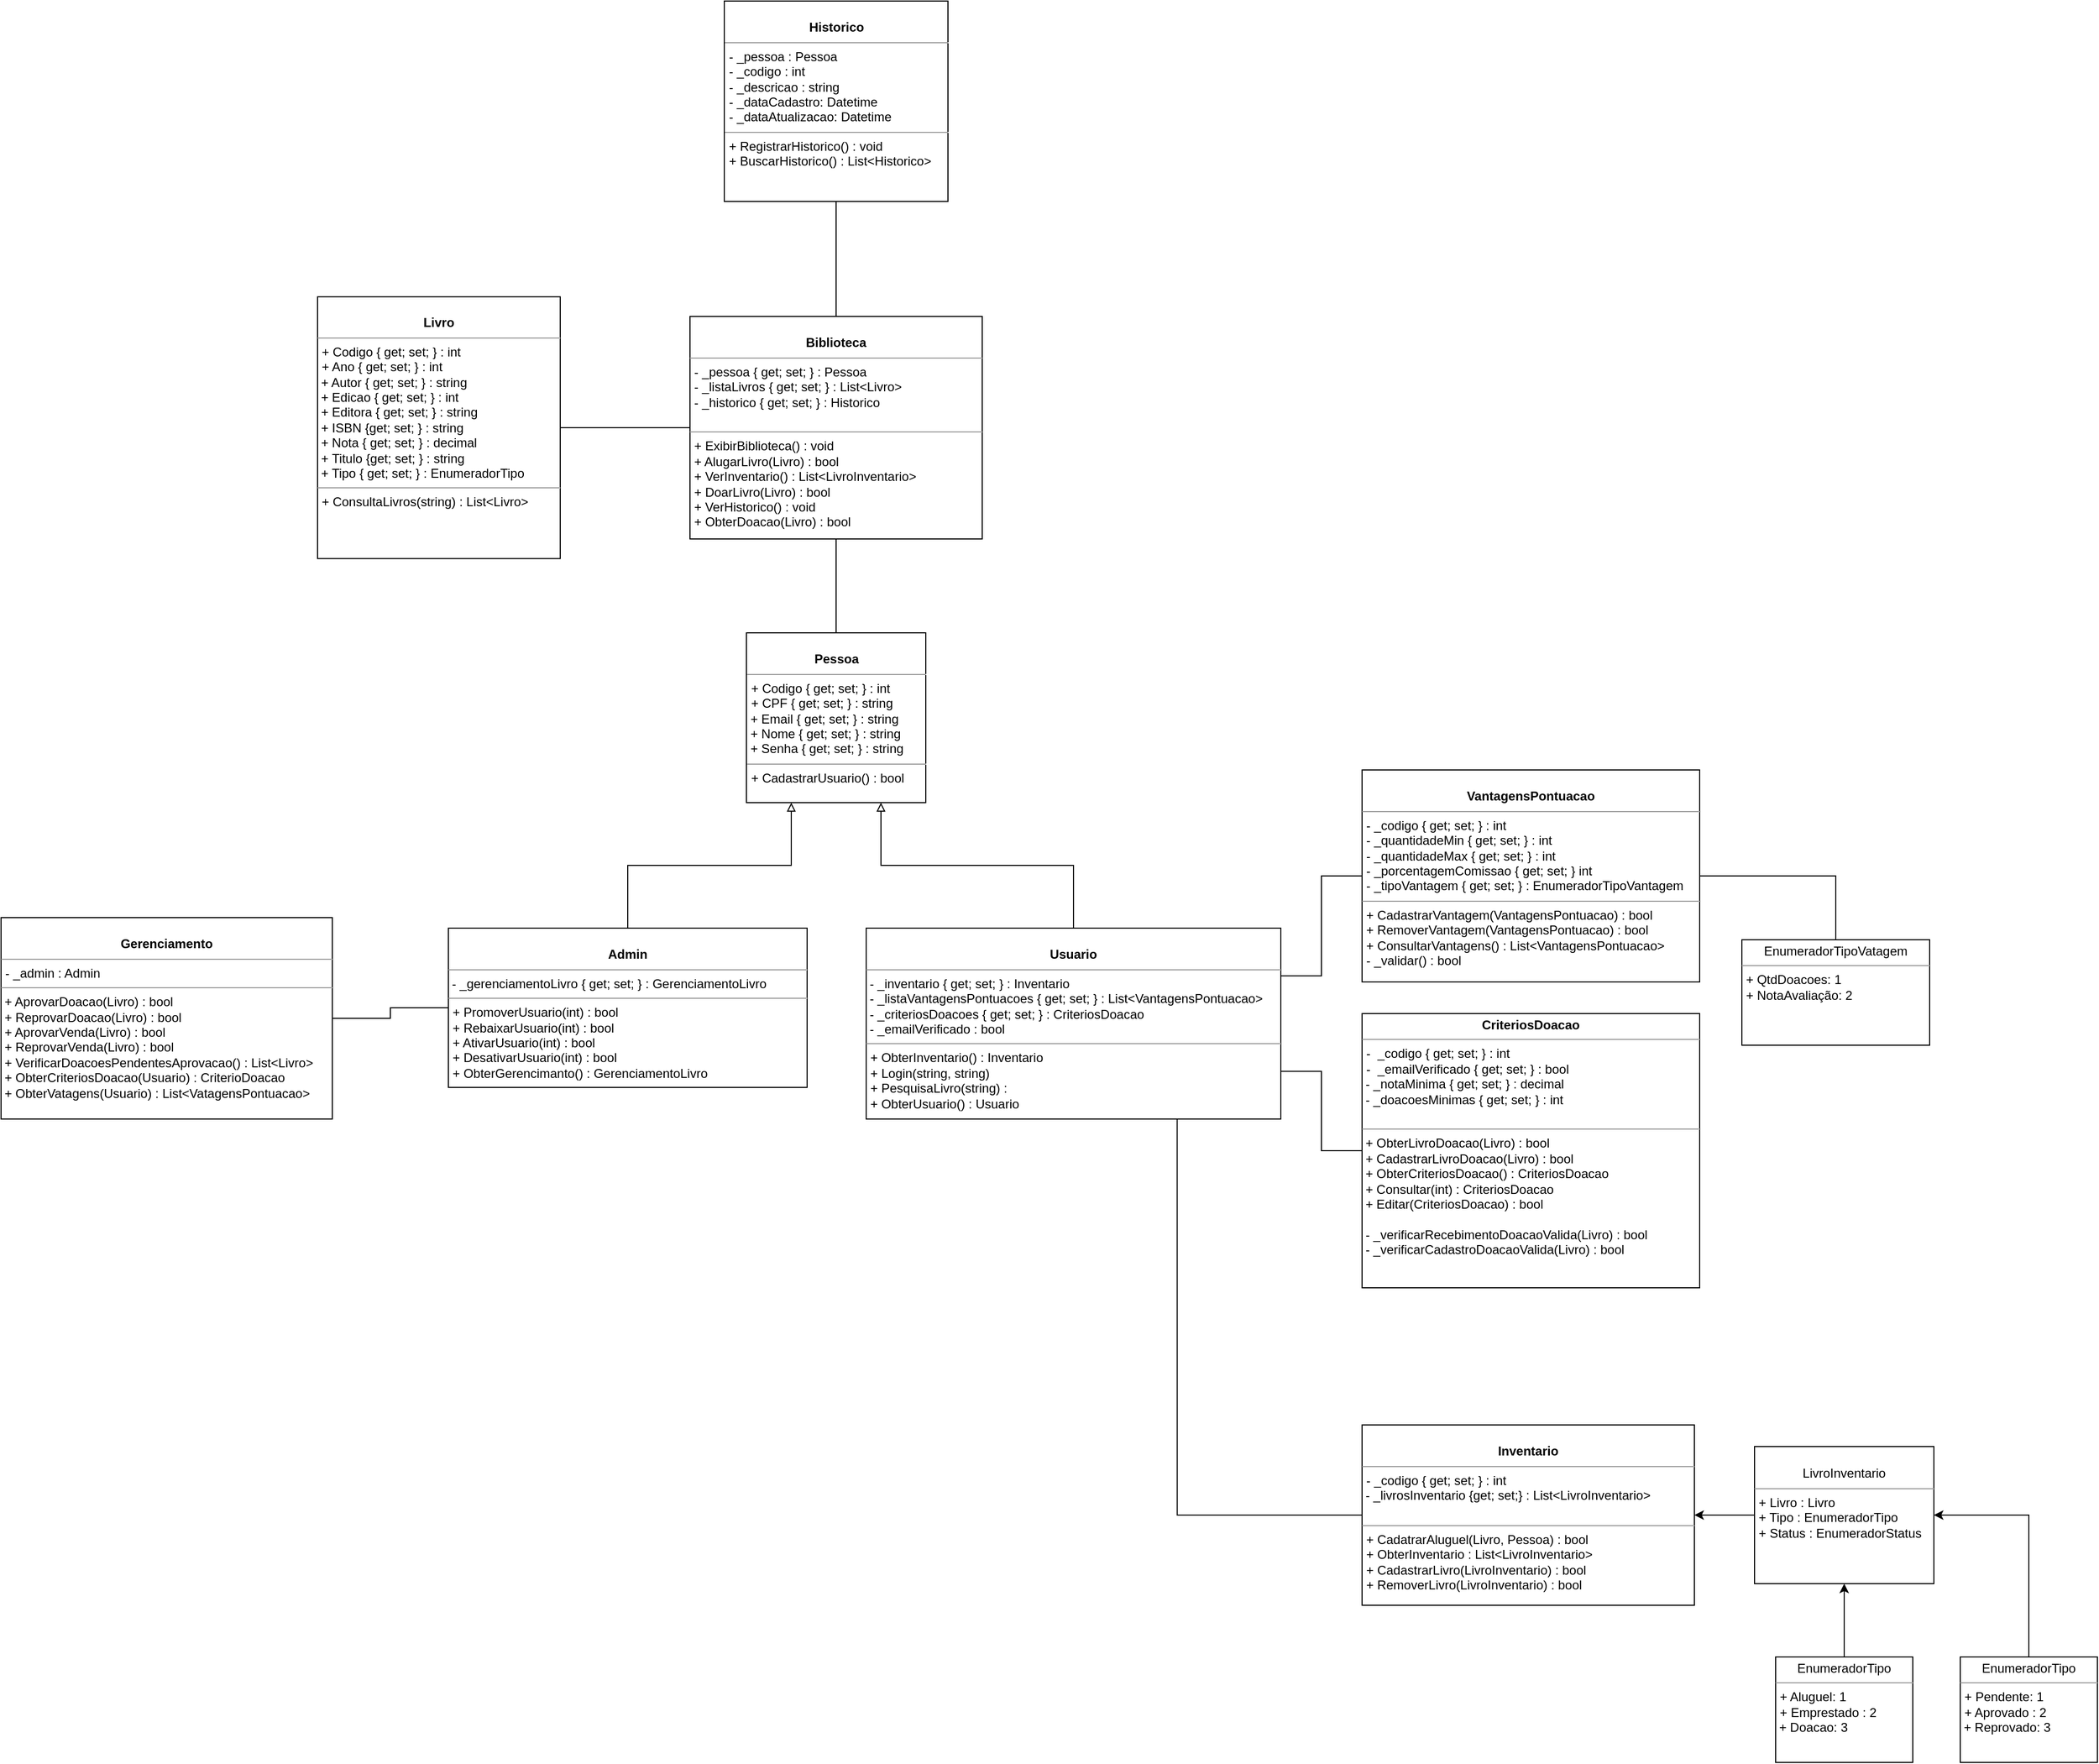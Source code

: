 <mxfile version="20.8.3" type="github">
  <diagram id="C5RBs43oDa-KdzZeNtuy" name="Page-1">
    <mxGraphModel dx="-199" dy="453" grid="1" gridSize="10" guides="1" tooltips="1" connect="1" arrows="1" fold="1" page="1" pageScale="1" pageWidth="827" pageHeight="1169" math="0" shadow="0">
      <root>
        <mxCell id="WIyWlLk6GJQsqaUBKTNV-0" />
        <mxCell id="WIyWlLk6GJQsqaUBKTNV-1" parent="WIyWlLk6GJQsqaUBKTNV-0" />
        <mxCell id="RFLqyy4pMrzeT3K8V6dZ-0" value="&lt;p style=&quot;margin:0px;margin-top:4px;text-align:center;&quot;&gt;&lt;br&gt;&lt;b&gt;Biblioteca&lt;/b&gt;&lt;/p&gt;&lt;hr size=&quot;1&quot;&gt;&lt;p style=&quot;margin: 0px 0px 0px 4px;&quot;&gt;- _pessoa { get; set; } : Pessoa&lt;/p&gt;&lt;p style=&quot;margin: 0px 0px 0px 4px;&quot;&gt;- _listaLivros { get; set; } : List&amp;lt;Livro&amp;gt;&lt;/p&gt;&lt;p style=&quot;margin: 0px 0px 0px 4px;&quot;&gt;- _historico { get; set; } : Historico&lt;/p&gt;&lt;br&gt;&lt;hr size=&quot;1&quot;&gt;&lt;p style=&quot;margin:0px;margin-left:4px;&quot;&gt;+ ExibirBiblioteca() : void&lt;/p&gt;&lt;p style=&quot;margin:0px;margin-left:4px;&quot;&gt;+ AlugarLivro(Livro) : bool&lt;/p&gt;&lt;p style=&quot;margin:0px;margin-left:4px;&quot;&gt;+ VerInventario() : List&amp;lt;LivroInventario&amp;gt;&lt;/p&gt;&lt;p style=&quot;margin:0px;margin-left:4px;&quot;&gt;+ DoarLivro(Livro) : bool&lt;/p&gt;&lt;p style=&quot;margin:0px;margin-left:4px;&quot;&gt;+ VerHistorico() : void&lt;/p&gt;&lt;p style=&quot;margin:0px;margin-left:4px;&quot;&gt;+ ObterDoacao(Livro) : bool&lt;br&gt;&lt;/p&gt;" style="verticalAlign=top;align=left;overflow=fill;fontSize=12;fontFamily=Helvetica;html=1;rounded=0;shadow=0;comic=0;labelBackgroundColor=none;strokeWidth=1" parent="WIyWlLk6GJQsqaUBKTNV-1" vertex="1">
          <mxGeometry x="1543" y="349" width="277" height="211" as="geometry" />
        </mxCell>
        <mxCell id="RFLqyy4pMrzeT3K8V6dZ-13" style="edgeStyle=orthogonalEdgeStyle;rounded=0;orthogonalLoop=1;jettySize=auto;html=1;exitX=0.5;exitY=0;exitDx=0;exitDy=0;endArrow=none;endFill=0;" parent="WIyWlLk6GJQsqaUBKTNV-1" source="RFLqyy4pMrzeT3K8V6dZ-1" target="RFLqyy4pMrzeT3K8V6dZ-0" edge="1">
          <mxGeometry relative="1" as="geometry" />
        </mxCell>
        <mxCell id="RFLqyy4pMrzeT3K8V6dZ-1" value="&lt;p style=&quot;margin:0px;margin-top:4px;text-align:center;&quot;&gt;&lt;br&gt;&lt;b&gt;Pessoa&lt;/b&gt;&lt;/p&gt;&lt;hr size=&quot;1&quot;&gt;&lt;p style=&quot;margin: 0px 0px 0px 4px;&quot;&gt;+ Codigo { get; set; } : int&lt;/p&gt;&lt;p style=&quot;margin: 0px 0px 0px 4px;&quot;&gt;+ CPF { get; set; } : string&lt;/p&gt;&amp;nbsp;+ Email { get; set; } : string&amp;nbsp;&lt;br&gt;&amp;nbsp;+ Nome { get; set; } : string&lt;br&gt;&amp;nbsp;+ Senha { get; set; } : string&lt;br&gt;&lt;hr size=&quot;1&quot;&gt;&lt;p style=&quot;margin:0px;margin-left:4px;&quot;&gt;+ CadastrarUsuario() : bool&lt;br&gt;&lt;/p&gt;&lt;p style=&quot;margin:0px;margin-left:4px;&quot;&gt;&lt;br&gt;&lt;/p&gt;&lt;div&gt;&lt;br&gt;&lt;/div&gt;&lt;div&gt;&lt;br&gt;&lt;/div&gt;" style="verticalAlign=top;align=left;overflow=fill;fontSize=12;fontFamily=Helvetica;html=1;rounded=0;shadow=0;comic=0;labelBackgroundColor=none;strokeWidth=1" parent="WIyWlLk6GJQsqaUBKTNV-1" vertex="1">
          <mxGeometry x="1596.5" y="649" width="170" height="161" as="geometry" />
        </mxCell>
        <mxCell id="RFLqyy4pMrzeT3K8V6dZ-2" style="edgeStyle=orthogonalEdgeStyle;rounded=0;orthogonalLoop=1;jettySize=auto;html=1;exitX=0.5;exitY=0;exitDx=0;exitDy=0;entryX=0.25;entryY=1;entryDx=0;entryDy=0;endArrow=block;endFill=0;" parent="WIyWlLk6GJQsqaUBKTNV-1" source="RFLqyy4pMrzeT3K8V6dZ-3" target="RFLqyy4pMrzeT3K8V6dZ-1" edge="1">
          <mxGeometry relative="1" as="geometry">
            <mxPoint x="1627" y="889" as="targetPoint" />
          </mxGeometry>
        </mxCell>
        <mxCell id="RFLqyy4pMrzeT3K8V6dZ-3" value="&lt;p style=&quot;margin:0px;margin-top:4px;text-align:center;&quot;&gt;&lt;br&gt;&lt;b&gt;Admin&lt;/b&gt;&lt;/p&gt;&lt;hr size=&quot;1&quot;&gt;&lt;p style=&quot;margin: 0px 0px 0px 4px;&quot;&gt;&lt;/p&gt;&amp;nbsp;- _gerenciamentoLivro { get; set; } : GerenciamentoLivro&lt;br&gt;&lt;hr size=&quot;1&quot;&gt;&lt;p style=&quot;margin:0px;margin-left:4px;&quot;&gt;+ PromoverUsuario(int) : bool&lt;/p&gt;&lt;p style=&quot;margin:0px;margin-left:4px;&quot;&gt;+ RebaixarUsuario(int) : bool&lt;br&gt;&lt;/p&gt;&lt;p style=&quot;margin:0px;margin-left:4px;&quot;&gt;+ AtivarUsuario(int) : bool&lt;br&gt;&lt;/p&gt;&lt;p style=&quot;margin:0px;margin-left:4px;&quot;&gt;+ DesativarUsuario(int) : bool&lt;br&gt;&lt;/p&gt;&lt;p style=&quot;margin:0px;margin-left:4px;&quot;&gt;+ ObterGerencimanto() : GerenciamentoLivro&lt;/p&gt;&lt;p style=&quot;margin:0px;margin-left:4px;&quot;&gt;&lt;br&gt;&lt;/p&gt;" style="verticalAlign=top;align=left;overflow=fill;fontSize=12;fontFamily=Helvetica;html=1;rounded=0;shadow=0;comic=0;labelBackgroundColor=none;strokeWidth=1" parent="WIyWlLk6GJQsqaUBKTNV-1" vertex="1">
          <mxGeometry x="1314" y="929" width="340" height="151" as="geometry" />
        </mxCell>
        <mxCell id="RFLqyy4pMrzeT3K8V6dZ-4" style="edgeStyle=orthogonalEdgeStyle;rounded=0;orthogonalLoop=1;jettySize=auto;html=1;exitX=0.5;exitY=0;exitDx=0;exitDy=0;entryX=0.75;entryY=1;entryDx=0;entryDy=0;endArrow=block;endFill=0;" parent="WIyWlLk6GJQsqaUBKTNV-1" source="RFLqyy4pMrzeT3K8V6dZ-5" target="RFLqyy4pMrzeT3K8V6dZ-1" edge="1">
          <mxGeometry relative="1" as="geometry">
            <mxPoint x="1647" y="909" as="targetPoint" />
          </mxGeometry>
        </mxCell>
        <mxCell id="RFLqyy4pMrzeT3K8V6dZ-5" value="&lt;p style=&quot;margin:0px;margin-top:4px;text-align:center;&quot;&gt;&lt;br&gt;&lt;b&gt;Usuario&lt;/b&gt;&lt;/p&gt;&lt;hr size=&quot;1&quot;&gt;&lt;p style=&quot;margin: 0px 0px 0px 4px;&quot;&gt;&lt;/p&gt;&amp;nbsp;-&amp;nbsp;_inventario { get; set; } : Inventario&amp;nbsp;&lt;br&gt;&amp;nbsp;- _listaVantagensPontuacoes { get; set; } : List&amp;lt;VantagensPontuacao&amp;gt;&lt;br&gt;&lt;div&gt;&amp;nbsp;- _criteriosDoacoes { get; set; } : CriteriosDoacao&lt;/div&gt;&lt;div&gt;&amp;nbsp;- _emailVerificado : bool&lt;br&gt;&lt;/div&gt;&lt;hr size=&quot;1&quot;&gt;&lt;p style=&quot;margin:0px;margin-left:4px;&quot;&gt;+ ObterInventario() : Inventario&lt;/p&gt;&lt;p style=&quot;margin:0px;margin-left:4px;&quot;&gt;+ Login(string, string)&lt;/p&gt;&lt;p style=&quot;margin:0px;margin-left:4px;&quot;&gt;+ PesquisaLivro(string) : &lt;br&gt;&lt;/p&gt;&lt;p style=&quot;margin:0px;margin-left:4px;&quot;&gt;+ ObterUsuario() : Usuario&lt;br&gt;&lt;/p&gt;&lt;p style=&quot;margin:0px;margin-left:4px;&quot;&gt;&lt;br&gt;&lt;/p&gt;&lt;p style=&quot;margin:0px;margin-left:4px;&quot;&gt;&lt;br&gt;&lt;/p&gt;" style="verticalAlign=top;align=left;overflow=fill;fontSize=12;fontFamily=Helvetica;html=1;rounded=0;shadow=0;comic=0;labelBackgroundColor=none;strokeWidth=1" parent="WIyWlLk6GJQsqaUBKTNV-1" vertex="1">
          <mxGeometry x="1710" y="929" width="393" height="181" as="geometry" />
        </mxCell>
        <mxCell id="RFLqyy4pMrzeT3K8V6dZ-14" style="edgeStyle=orthogonalEdgeStyle;rounded=0;orthogonalLoop=1;jettySize=auto;html=1;exitX=0.5;exitY=1;exitDx=0;exitDy=0;endArrow=none;endFill=0;" parent="WIyWlLk6GJQsqaUBKTNV-1" source="RFLqyy4pMrzeT3K8V6dZ-6" target="RFLqyy4pMrzeT3K8V6dZ-0" edge="1">
          <mxGeometry relative="1" as="geometry" />
        </mxCell>
        <mxCell id="RFLqyy4pMrzeT3K8V6dZ-6" value="&lt;p style=&quot;margin:0px;margin-top:4px;text-align:center;&quot;&gt;&lt;br&gt;&lt;b&gt;Historico&lt;/b&gt;&lt;/p&gt;&lt;hr size=&quot;1&quot;&gt;&lt;p style=&quot;margin: 0px 0px 0px 4px;&quot;&gt;-&amp;nbsp;_pessoa : Pessoa&lt;/p&gt;&lt;p style=&quot;margin: 0px 0px 0px 4px;&quot;&gt;- _codigo : int&lt;/p&gt;&lt;p style=&quot;margin: 0px 0px 0px 4px;&quot;&gt;- _descricao : string&lt;/p&gt;&lt;p style=&quot;margin: 0px 0px 0px 4px;&quot;&gt;- _dataCadastro: Datetime&lt;/p&gt;&lt;p style=&quot;margin: 0px 0px 0px 4px;&quot;&gt;- _dataAtualizacao: Datetime&lt;/p&gt;&lt;p style=&quot;margin: 0px 0px 0px 4px;&quot;&gt;&lt;/p&gt;&lt;hr size=&quot;1&quot;&gt;&lt;p style=&quot;margin:0px;margin-left:4px;&quot;&gt;+ RegistrarHistorico() : void&lt;/p&gt;&lt;p style=&quot;margin:0px;margin-left:4px;&quot;&gt;+ BuscarHistorico() : List&amp;lt;Historico&amp;gt;&lt;br&gt;&lt;/p&gt;&lt;p style=&quot;margin:0px;margin-left:4px;&quot;&gt;&lt;br&gt;&lt;/p&gt;" style="verticalAlign=top;align=left;overflow=fill;fontSize=12;fontFamily=Helvetica;html=1;rounded=0;shadow=0;comic=0;labelBackgroundColor=none;strokeWidth=1" parent="WIyWlLk6GJQsqaUBKTNV-1" vertex="1">
          <mxGeometry x="1575.5" y="50" width="212" height="190" as="geometry" />
        </mxCell>
        <mxCell id="RFLqyy4pMrzeT3K8V6dZ-19" style="edgeStyle=orthogonalEdgeStyle;rounded=0;orthogonalLoop=1;jettySize=auto;html=1;exitX=0;exitY=0.5;exitDx=0;exitDy=0;entryX=1;entryY=0.25;entryDx=0;entryDy=0;endArrow=none;endFill=0;" parent="WIyWlLk6GJQsqaUBKTNV-1" source="RFLqyy4pMrzeT3K8V6dZ-8" target="RFLqyy4pMrzeT3K8V6dZ-5" edge="1">
          <mxGeometry relative="1" as="geometry" />
        </mxCell>
        <mxCell id="shzfrs4hRoEJ1wq8fZkQ-9" style="edgeStyle=orthogonalEdgeStyle;rounded=0;orthogonalLoop=1;jettySize=auto;html=1;exitX=1;exitY=0.5;exitDx=0;exitDy=0;endArrow=none;endFill=0;entryX=0.5;entryY=0;entryDx=0;entryDy=0;" edge="1" parent="WIyWlLk6GJQsqaUBKTNV-1" source="RFLqyy4pMrzeT3K8V6dZ-8" target="shzfrs4hRoEJ1wq8fZkQ-7">
          <mxGeometry relative="1" as="geometry">
            <mxPoint x="2700" y="870" as="targetPoint" />
          </mxGeometry>
        </mxCell>
        <mxCell id="RFLqyy4pMrzeT3K8V6dZ-8" value="&lt;p style=&quot;margin:0px;margin-top:4px;text-align:center;&quot;&gt;&lt;br&gt;&lt;b&gt;VantagensPontuacao&lt;/b&gt;&lt;/p&gt;&lt;hr size=&quot;1&quot;&gt;&lt;p style=&quot;margin: 0px 0px 0px 4px;&quot;&gt;- _codigo { get; set; } : int&lt;/p&gt;&lt;p style=&quot;margin: 0px 0px 0px 4px;&quot;&gt;- _quantidadeMin { get; set; } : int&lt;/p&gt;&lt;p style=&quot;margin: 0px 0px 0px 4px;&quot;&gt;- _quantidadeMax { get; set; } : int&lt;/p&gt;&lt;p style=&quot;margin: 0px 0px 0px 4px;&quot;&gt;- _porcentagemComissao { get; set; } int&lt;/p&gt;&lt;p style=&quot;margin: 0px 0px 0px 4px;&quot;&gt;- _tipoVantagem { get; set; } : EnumeradorTipoVantagem&lt;br&gt;&lt;/p&gt;&lt;hr size=&quot;1&quot;&gt;&lt;p style=&quot;margin:0px;margin-left:4px;&quot;&gt;+ CadastrarVantagem(VantagensPontuacao) : bool&lt;br&gt;&lt;/p&gt;&lt;p style=&quot;margin:0px;margin-left:4px;&quot;&gt;+ RemoverVantagem(VantagensPontuacao) : bool&lt;/p&gt;&lt;p style=&quot;margin:0px;margin-left:4px;&quot;&gt;+ ConsultarVantagens() : List&amp;lt;VantagensPontuacao&amp;gt;&lt;br&gt;- _validar() : bool&lt;br&gt;&lt;/p&gt;" style="verticalAlign=top;align=left;overflow=fill;fontSize=12;fontFamily=Helvetica;html=1;rounded=0;shadow=0;comic=0;labelBackgroundColor=none;strokeWidth=1" parent="WIyWlLk6GJQsqaUBKTNV-1" vertex="1">
          <mxGeometry x="2180" y="779" width="320" height="201" as="geometry" />
        </mxCell>
        <mxCell id="RFLqyy4pMrzeT3K8V6dZ-20" style="edgeStyle=orthogonalEdgeStyle;rounded=0;orthogonalLoop=1;jettySize=auto;html=1;entryX=1;entryY=0.75;entryDx=0;entryDy=0;endArrow=none;endFill=0;exitX=0;exitY=0.5;exitDx=0;exitDy=0;" parent="WIyWlLk6GJQsqaUBKTNV-1" source="shzfrs4hRoEJ1wq8fZkQ-6" target="RFLqyy4pMrzeT3K8V6dZ-5" edge="1">
          <mxGeometry relative="1" as="geometry">
            <mxPoint x="2170" y="1100" as="sourcePoint" />
          </mxGeometry>
        </mxCell>
        <mxCell id="RFLqyy4pMrzeT3K8V6dZ-21" style="edgeStyle=orthogonalEdgeStyle;rounded=0;orthogonalLoop=1;jettySize=auto;html=1;exitX=1;exitY=0.5;exitDx=0;exitDy=0;endArrow=none;endFill=0;" parent="WIyWlLk6GJQsqaUBKTNV-1" source="RFLqyy4pMrzeT3K8V6dZ-10" target="RFLqyy4pMrzeT3K8V6dZ-3" edge="1">
          <mxGeometry relative="1" as="geometry" />
        </mxCell>
        <mxCell id="RFLqyy4pMrzeT3K8V6dZ-10" value="&lt;p style=&quot;margin:0px;margin-top:4px;text-align:center;&quot;&gt;&lt;br&gt;&lt;b&gt;Gerenciamento&lt;/b&gt;&lt;/p&gt;&lt;hr size=&quot;1&quot;&gt;&lt;p style=&quot;margin: 0px 0px 0px 4px;&quot;&gt;&lt;span style=&quot;background-color: initial;&quot;&gt;- _admin : Admin&lt;/span&gt;&lt;/p&gt;&lt;hr size=&quot;1&quot;&gt;&lt;p style=&quot;margin:0px;margin-left:4px;&quot;&gt;&lt;/p&gt;&amp;nbsp;&lt;span style=&quot;background-color: initial;&quot;&gt;+ AprovarDoacao(Livro) : bool&lt;br&gt;&lt;/span&gt;&amp;nbsp;+ ReprovarDoacao(Livro) : bool&lt;br&gt;&amp;nbsp;+ AprovarVenda(Livro) : bool&lt;br&gt;&lt;div&gt;&amp;nbsp;+ ReprovarVenda(Livro) : bool&lt;/div&gt;&lt;div&gt;&amp;nbsp;+ VerificarDoacoesPendentesAprovacao() : List&amp;lt;Livro&amp;gt;&lt;/div&gt;&lt;div&gt;&amp;nbsp;+ ObterCriteriosDoacao(Usuario) : CriterioDoacao&lt;/div&gt;&lt;div&gt;&amp;nbsp;+ ObterVatagens(Usuario) : List&amp;lt;VatagensPontuacao&amp;gt;&lt;/div&gt;" style="verticalAlign=top;align=left;overflow=fill;fontSize=12;fontFamily=Helvetica;html=1;rounded=0;shadow=0;comic=0;labelBackgroundColor=none;strokeWidth=1" parent="WIyWlLk6GJQsqaUBKTNV-1" vertex="1">
          <mxGeometry x="890" y="919" width="314" height="191" as="geometry" />
        </mxCell>
        <mxCell id="RFLqyy4pMrzeT3K8V6dZ-18" style="edgeStyle=orthogonalEdgeStyle;rounded=0;orthogonalLoop=1;jettySize=auto;html=1;exitX=1;exitY=0.5;exitDx=0;exitDy=0;entryX=0;entryY=0.5;entryDx=0;entryDy=0;endArrow=none;endFill=0;" parent="WIyWlLk6GJQsqaUBKTNV-1" source="RFLqyy4pMrzeT3K8V6dZ-17" target="RFLqyy4pMrzeT3K8V6dZ-0" edge="1">
          <mxGeometry relative="1" as="geometry" />
        </mxCell>
        <mxCell id="RFLqyy4pMrzeT3K8V6dZ-17" value="&lt;p style=&quot;margin:0px;margin-top:4px;text-align:center;&quot;&gt;&lt;br&gt;&lt;b&gt;Livro&lt;/b&gt;&lt;/p&gt;&lt;hr size=&quot;1&quot;&gt;&lt;p style=&quot;margin: 0px 0px 0px 4px;&quot;&gt;+ Codigo { get; set; } : int&lt;/p&gt;&lt;p style=&quot;margin: 0px 0px 0px 4px;&quot;&gt;+ Ano { get; set; } : int&lt;/p&gt;&amp;nbsp;+ Autor { get; set; } : string&amp;nbsp;&lt;br&gt;&amp;nbsp;+ Edicao { get; set; } : int&lt;br&gt;&amp;nbsp;+ Editora { get; set; } : string&lt;br&gt;&amp;nbsp;+&amp;nbsp;ISBN {get; set; } : string&lt;br&gt;&amp;nbsp;+ Nota { get; set; } : decimal&lt;br&gt;&lt;div&gt;&amp;nbsp;+&amp;nbsp;Titulo {get; set; } : string&lt;/div&gt;&lt;div&gt;&amp;nbsp;+ Tipo { get; set; } : EnumeradorTipo&lt;br&gt;&lt;/div&gt;&lt;hr size=&quot;1&quot;&gt;&lt;p style=&quot;margin:0px;margin-left:4px;&quot;&gt;+ ConsultaLivros(string) : List&amp;lt;Livro&amp;gt;&lt;/p&gt;&lt;p style=&quot;margin:0px;margin-left:4px;&quot;&gt;&lt;br&gt;&lt;/p&gt;" style="verticalAlign=top;align=left;overflow=fill;fontSize=12;fontFamily=Helvetica;html=1;rounded=0;shadow=0;comic=0;labelBackgroundColor=none;strokeWidth=1" parent="WIyWlLk6GJQsqaUBKTNV-1" vertex="1">
          <mxGeometry x="1190" y="330.38" width="230" height="248.25" as="geometry" />
        </mxCell>
        <mxCell id="RFLqyy4pMrzeT3K8V6dZ-23" style="edgeStyle=orthogonalEdgeStyle;rounded=0;orthogonalLoop=1;jettySize=auto;html=1;exitX=0;exitY=0.5;exitDx=0;exitDy=0;entryX=0.75;entryY=1;entryDx=0;entryDy=0;endArrow=none;endFill=0;" parent="WIyWlLk6GJQsqaUBKTNV-1" source="RFLqyy4pMrzeT3K8V6dZ-22" target="RFLqyy4pMrzeT3K8V6dZ-5" edge="1">
          <mxGeometry relative="1" as="geometry" />
        </mxCell>
        <mxCell id="RFLqyy4pMrzeT3K8V6dZ-22" value="&lt;p style=&quot;margin:0px;margin-top:4px;text-align:center;&quot;&gt;&lt;br&gt;&lt;b&gt;Inventario&lt;/b&gt;&lt;/p&gt;&lt;hr size=&quot;1&quot;&gt;&lt;p style=&quot;margin: 0px 0px 0px 4px;&quot;&gt;&lt;span style=&quot;background-color: initial;&quot;&gt;- _codigo { get; set; } : int&lt;/span&gt;&lt;br&gt;&lt;/p&gt;&lt;div&gt;&amp;nbsp;- _livrosInventario {get; set;} : List&amp;lt;LivroInventario&amp;gt;&lt;br&gt;&lt;/div&gt;&lt;div&gt;&lt;br&gt;&lt;/div&gt;&lt;hr size=&quot;1&quot;&gt;&lt;p style=&quot;margin:0px;margin-left:4px;&quot;&gt;+ CadatrarAluguel(Livro, Pessoa) : bool&lt;br&gt;&lt;/p&gt;&lt;p style=&quot;margin:0px;margin-left:4px;&quot;&gt;+ ObterInventario : List&amp;lt;LivroInventario&amp;gt;&lt;/p&gt;&lt;p style=&quot;margin:0px;margin-left:4px;&quot;&gt;+ CadastrarLivro(LivroInventario) : bool&lt;/p&gt;&lt;p style=&quot;margin:0px;margin-left:4px;&quot;&gt;+ RemoverLivro(LivroInventario) : bool&lt;/p&gt;&lt;p style=&quot;margin:0px;margin-left:4px;&quot;&gt;&lt;/p&gt;&lt;p style=&quot;margin:0px;margin-left:4px;&quot;&gt;&lt;br&gt;&lt;/p&gt;" style="verticalAlign=top;align=left;overflow=fill;fontSize=12;fontFamily=Helvetica;html=1;rounded=0;shadow=0;comic=0;labelBackgroundColor=none;strokeWidth=1" parent="WIyWlLk6GJQsqaUBKTNV-1" vertex="1">
          <mxGeometry x="2180" y="1400" width="315" height="171" as="geometry" />
        </mxCell>
        <mxCell id="-Sg6WvOEFxhqEQ3z-Amf-4" style="edgeStyle=orthogonalEdgeStyle;rounded=0;orthogonalLoop=1;jettySize=auto;html=1;exitX=0;exitY=0.5;exitDx=0;exitDy=0;" parent="WIyWlLk6GJQsqaUBKTNV-1" source="-Sg6WvOEFxhqEQ3z-Amf-0" target="RFLqyy4pMrzeT3K8V6dZ-22" edge="1">
          <mxGeometry relative="1" as="geometry" />
        </mxCell>
        <mxCell id="-Sg6WvOEFxhqEQ3z-Amf-0" value="&lt;p style=&quot;margin:0px;margin-top:4px;text-align:center;&quot;&gt;&lt;br&gt;LivroInventario&lt;/p&gt;&lt;hr size=&quot;1&quot;&gt;&lt;p style=&quot;margin: 0px 0px 0px 4px;&quot;&gt;+ Livro : Livro&lt;/p&gt;&lt;p style=&quot;margin: 0px 0px 0px 4px;&quot;&gt;+ Tipo : EnumeradorTipo&lt;/p&gt;&lt;p style=&quot;margin: 0px 0px 0px 4px;&quot;&gt;+ Status : EnumeradorStatus&lt;br&gt;&lt;/p&gt;&lt;p style=&quot;margin:0px;margin-left:4px;&quot;&gt;&lt;br&gt;&lt;/p&gt;&lt;p style=&quot;margin:0px;margin-left:4px;&quot;&gt;&lt;br&gt;&lt;/p&gt;" style="verticalAlign=top;align=left;overflow=fill;fontSize=12;fontFamily=Helvetica;html=1;rounded=0;shadow=0;comic=0;labelBackgroundColor=none;strokeWidth=1" parent="WIyWlLk6GJQsqaUBKTNV-1" vertex="1">
          <mxGeometry x="2552" y="1420.5" width="170" height="130" as="geometry" />
        </mxCell>
        <mxCell id="-Sg6WvOEFxhqEQ3z-Amf-3" style="edgeStyle=orthogonalEdgeStyle;rounded=0;orthogonalLoop=1;jettySize=auto;html=1;exitX=0.5;exitY=0;exitDx=0;exitDy=0;entryX=0.5;entryY=1;entryDx=0;entryDy=0;" parent="WIyWlLk6GJQsqaUBKTNV-1" source="-Sg6WvOEFxhqEQ3z-Amf-2" target="-Sg6WvOEFxhqEQ3z-Amf-0" edge="1">
          <mxGeometry relative="1" as="geometry" />
        </mxCell>
        <mxCell id="-Sg6WvOEFxhqEQ3z-Amf-2" value="&lt;p style=&quot;margin:0px;margin-top:4px;text-align:center;&quot;&gt;EnumeradorTipo&lt;/p&gt;&lt;hr size=&quot;1&quot;&gt;&lt;p style=&quot;margin: 0px 0px 0px 4px;&quot;&gt;+ Aluguel: 1&lt;/p&gt;&lt;p style=&quot;margin: 0px 0px 0px 4px;&quot;&gt;+ Emprestado : 2&lt;/p&gt;&amp;nbsp;+ Doacao: 3&lt;br&gt;&lt;p style=&quot;margin:0px;margin-left:4px;&quot;&gt;&lt;br&gt;&lt;/p&gt;&lt;p style=&quot;margin:0px;margin-left:4px;&quot;&gt;&lt;br&gt;&lt;/p&gt;" style="verticalAlign=top;align=left;overflow=fill;fontSize=12;fontFamily=Helvetica;html=1;rounded=0;shadow=0;comic=0;labelBackgroundColor=none;strokeWidth=1" parent="WIyWlLk6GJQsqaUBKTNV-1" vertex="1">
          <mxGeometry x="2572" y="1620" width="130" height="100" as="geometry" />
        </mxCell>
        <mxCell id="shzfrs4hRoEJ1wq8fZkQ-1" style="edgeStyle=orthogonalEdgeStyle;rounded=0;orthogonalLoop=1;jettySize=auto;html=1;exitX=0.5;exitY=0;exitDx=0;exitDy=0;entryX=1;entryY=0.5;entryDx=0;entryDy=0;" edge="1" parent="WIyWlLk6GJQsqaUBKTNV-1" source="shzfrs4hRoEJ1wq8fZkQ-0" target="-Sg6WvOEFxhqEQ3z-Amf-0">
          <mxGeometry relative="1" as="geometry" />
        </mxCell>
        <mxCell id="shzfrs4hRoEJ1wq8fZkQ-0" value="&lt;p style=&quot;margin:0px;margin-top:4px;text-align:center;&quot;&gt;EnumeradorTipo&lt;/p&gt;&lt;hr size=&quot;1&quot;&gt;&lt;p style=&quot;margin: 0px 0px 0px 4px;&quot;&gt;+ Pendente: 1&lt;/p&gt;&lt;p style=&quot;margin: 0px 0px 0px 4px;&quot;&gt;+ Aprovado : 2&lt;/p&gt;&amp;nbsp;+ Reprovado: 3&lt;br&gt;&lt;p style=&quot;margin:0px;margin-left:4px;&quot;&gt;&lt;br&gt;&lt;/p&gt;&lt;p style=&quot;margin:0px;margin-left:4px;&quot;&gt;&lt;br&gt;&lt;/p&gt;" style="verticalAlign=top;align=left;overflow=fill;fontSize=12;fontFamily=Helvetica;html=1;rounded=0;shadow=0;comic=0;labelBackgroundColor=none;strokeWidth=1" vertex="1" parent="WIyWlLk6GJQsqaUBKTNV-1">
          <mxGeometry x="2747" y="1620" width="130" height="100" as="geometry" />
        </mxCell>
        <mxCell id="shzfrs4hRoEJ1wq8fZkQ-6" value="&lt;p style=&quot;margin:0px;margin-top:4px;text-align:center;&quot;&gt;&lt;b&gt;CriteriosDoacao&lt;/b&gt;&lt;/p&gt;&lt;hr size=&quot;1&quot;&gt;&lt;p style=&quot;margin: 0px 0px 0px 4px;&quot;&gt;-&amp;nbsp; _codigo { get; set; } : int&lt;/p&gt;&lt;p style=&quot;margin: 0px 0px 0px 4px;&quot;&gt;-&amp;nbsp; _emailVerificado { get; set; } : bool&lt;/p&gt;&amp;nbsp;- _notaMinima { get; set; } : decimal&lt;br&gt;&lt;div&gt;&amp;nbsp;- _doacoesMinimas { get; set; } : int&lt;/div&gt;&lt;div&gt;&lt;br&gt;&lt;/div&gt;&lt;hr size=&quot;1&quot;&gt;&lt;div&gt;&amp;nbsp;+ ObterLivroDoacao(Livro) : bool&lt;/div&gt;&lt;div&gt;&amp;nbsp;+ CadastrarLivroDoacao(Livro) : bool&lt;br&gt;&amp;nbsp;+ ObterCriteriosDoacao() : CriteriosDoacao&lt;/div&gt;&lt;div&gt;&amp;nbsp;+ Consultar(int) : CriteriosDoacao&lt;/div&gt;&lt;div&gt;&lt;div&gt;&amp;nbsp;+ Editar(CriteriosDoacao) : bool&lt;/div&gt;&lt;div&gt;&lt;br&gt;&lt;div&gt;&amp;nbsp;- _verificarRecebimentoDoacaoValida(Livro) : bool&lt;br&gt;&amp;nbsp;- _verificarCadastroDoacaoValida(Livro) : bool&lt;/div&gt;&lt;/div&gt;&lt;/div&gt;&lt;p style=&quot;margin:0px;margin-left:4px;&quot;&gt;&lt;/p&gt;" style="verticalAlign=top;align=left;overflow=fill;fontSize=12;fontFamily=Helvetica;html=1;rounded=0;shadow=0;comic=0;labelBackgroundColor=none;strokeWidth=1" vertex="1" parent="WIyWlLk6GJQsqaUBKTNV-1">
          <mxGeometry x="2180" y="1010" width="320" height="260" as="geometry" />
        </mxCell>
        <mxCell id="shzfrs4hRoEJ1wq8fZkQ-7" value="&lt;p style=&quot;margin:0px;margin-top:4px;text-align:center;&quot;&gt;EnumeradorTipoVatagem&lt;/p&gt;&lt;hr size=&quot;1&quot;&gt;&lt;p style=&quot;margin: 0px 0px 0px 4px;&quot;&gt;+ QtdDoacoes: 1&lt;/p&gt;&lt;p style=&quot;margin: 0px 0px 0px 4px;&quot;&gt;+ NotaAvaliação: 2&lt;/p&gt;&lt;p style=&quot;margin:0px;margin-left:4px;&quot;&gt;&lt;br&gt;&lt;/p&gt;&lt;p style=&quot;margin:0px;margin-left:4px;&quot;&gt;&lt;br&gt;&lt;/p&gt;" style="verticalAlign=top;align=left;overflow=fill;fontSize=12;fontFamily=Helvetica;html=1;rounded=0;shadow=0;comic=0;labelBackgroundColor=none;strokeWidth=1" vertex="1" parent="WIyWlLk6GJQsqaUBKTNV-1">
          <mxGeometry x="2540" y="940" width="178" height="100" as="geometry" />
        </mxCell>
      </root>
    </mxGraphModel>
  </diagram>
</mxfile>
